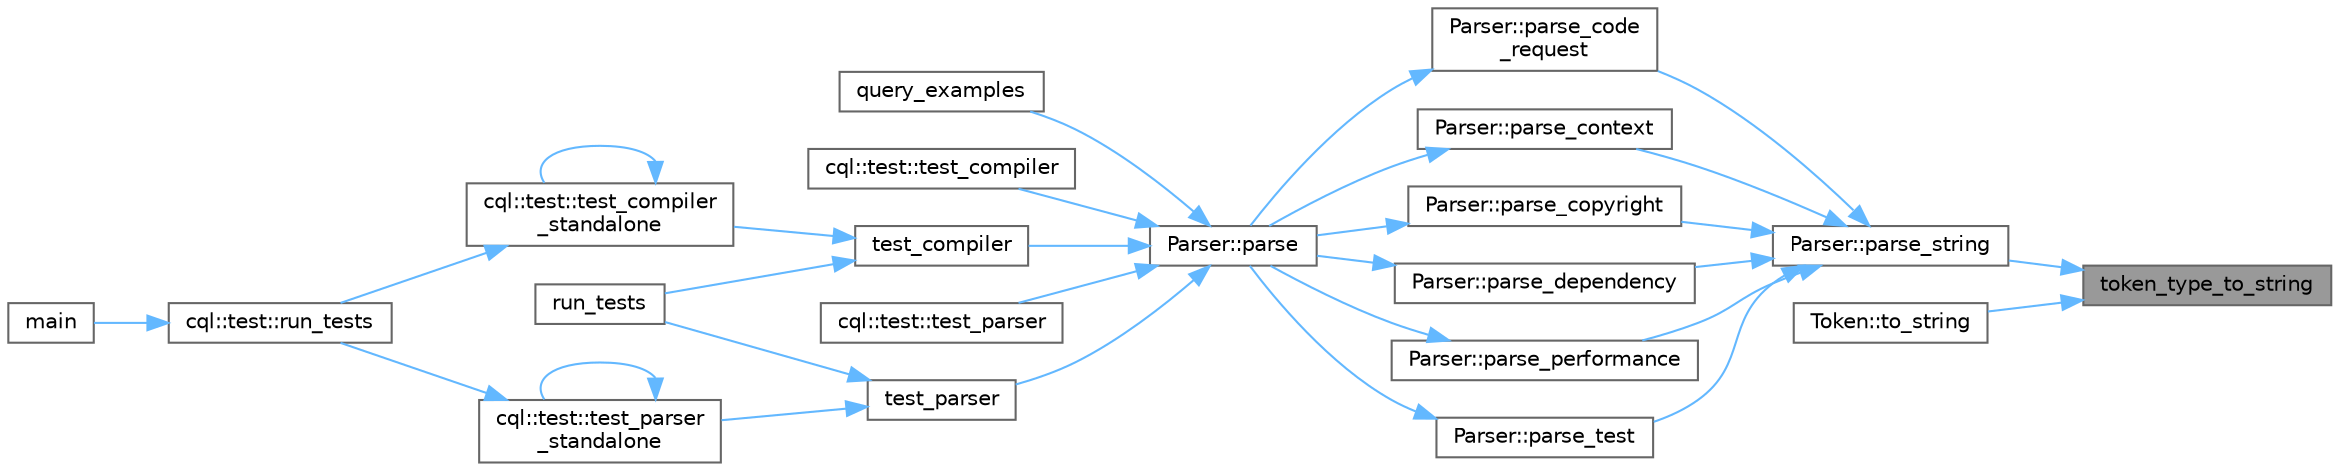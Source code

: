 digraph "token_type_to_string"
{
 // INTERACTIVE_SVG=YES
 // LATEX_PDF_SIZE
  bgcolor="transparent";
  edge [fontname=Helvetica,fontsize=10,labelfontname=Helvetica,labelfontsize=10];
  node [fontname=Helvetica,fontsize=10,shape=box,height=0.2,width=0.4];
  rankdir="RL";
  Node1 [id="Node000001",label="token_type_to_string",height=0.2,width=0.4,color="gray40", fillcolor="grey60", style="filled", fontcolor="black",tooltip=" "];
  Node1 -> Node2 [id="edge1_Node000001_Node000002",dir="back",color="steelblue1",style="solid",tooltip=" "];
  Node2 [id="Node000002",label="Parser::parse_string",height=0.2,width=0.4,color="grey40", fillcolor="white", style="filled",URL="$class_parser.html#ae94806d020b21a05fef2bfbfa538ec93",tooltip=" "];
  Node2 -> Node3 [id="edge2_Node000002_Node000003",dir="back",color="steelblue1",style="solid",tooltip=" "];
  Node3 [id="Node000003",label="Parser::parse_code\l_request",height=0.2,width=0.4,color="grey40", fillcolor="white", style="filled",URL="$class_parser.html#a5c664ca81f7065fc0a8eb9763da29bb8",tooltip=" "];
  Node3 -> Node4 [id="edge3_Node000003_Node000004",dir="back",color="steelblue1",style="solid",tooltip=" "];
  Node4 [id="Node000004",label="Parser::parse",height=0.2,width=0.4,color="grey40", fillcolor="white", style="filled",URL="$class_parser.html#a5bb9e2439834d492b5bf186fec35ff3e",tooltip=" "];
  Node4 -> Node5 [id="edge4_Node000004_Node000005",dir="back",color="steelblue1",style="solid",tooltip=" "];
  Node5 [id="Node000005",label="query_examples",height=0.2,width=0.4,color="grey40", fillcolor="white", style="filled",URL="$cql_8cpp.html#a76c12f19448c21d99886334cb1acb804",tooltip=" "];
  Node4 -> Node6 [id="edge5_Node000004_Node000006",dir="back",color="steelblue1",style="solid",tooltip=" "];
  Node6 [id="Node000006",label="cql::test::test_compiler",height=0.2,width=0.4,color="grey40", fillcolor="white", style="filled",URL="$namespacecql_1_1test.html#a347c7281a123f8c239dace61de0db77a",tooltip=" "];
  Node4 -> Node7 [id="edge6_Node000004_Node000007",dir="back",color="steelblue1",style="solid",tooltip=" "];
  Node7 [id="Node000007",label="test_compiler",height=0.2,width=0.4,color="grey40", fillcolor="white", style="filled",URL="$cql_8cpp.html#a4156c4e4f50367154ea9cd96577efe13",tooltip=" "];
  Node7 -> Node8 [id="edge7_Node000007_Node000008",dir="back",color="steelblue1",style="solid",tooltip=" "];
  Node8 [id="Node000008",label="run_tests",height=0.2,width=0.4,color="grey40", fillcolor="white", style="filled",URL="$cql_8cpp.html#ac3ef4e4ac9b8681e56bf390cb4c152cd",tooltip=" "];
  Node7 -> Node9 [id="edge8_Node000007_Node000009",dir="back",color="steelblue1",style="solid",tooltip=" "];
  Node9 [id="Node000009",label="cql::test::test_compiler\l_standalone",height=0.2,width=0.4,color="grey40", fillcolor="white", style="filled",URL="$namespacecql_1_1test.html#ad872f4be99d69d5bee302087794169df",tooltip=" "];
  Node9 -> Node10 [id="edge9_Node000009_Node000010",dir="back",color="steelblue1",style="solid",tooltip=" "];
  Node10 [id="Node000010",label="cql::test::run_tests",height=0.2,width=0.4,color="grey40", fillcolor="white", style="filled",URL="$namespacecql_1_1test.html#aa958e0607e86209f122a520e85367cc2",tooltip=" "];
  Node10 -> Node11 [id="edge10_Node000010_Node000011",dir="back",color="steelblue1",style="solid",tooltip=" "];
  Node11 [id="Node000011",label="main",height=0.2,width=0.4,color="grey40", fillcolor="white", style="filled",URL="$main_8cpp.html#a0ddf1224851353fc92bfbff6f499fa97",tooltip=" "];
  Node9 -> Node9 [id="edge11_Node000009_Node000009",dir="back",color="steelblue1",style="solid",tooltip=" "];
  Node4 -> Node12 [id="edge12_Node000004_Node000012",dir="back",color="steelblue1",style="solid",tooltip=" "];
  Node12 [id="Node000012",label="cql::test::test_parser",height=0.2,width=0.4,color="grey40", fillcolor="white", style="filled",URL="$namespacecql_1_1test.html#a07596bc080cac6dd6217f2280ef4294d",tooltip=" "];
  Node4 -> Node13 [id="edge13_Node000004_Node000013",dir="back",color="steelblue1",style="solid",tooltip=" "];
  Node13 [id="Node000013",label="test_parser",height=0.2,width=0.4,color="grey40", fillcolor="white", style="filled",URL="$cql_8cpp.html#aac57b95bbc750834707c2d670a5c8186",tooltip=" "];
  Node13 -> Node8 [id="edge14_Node000013_Node000008",dir="back",color="steelblue1",style="solid",tooltip=" "];
  Node13 -> Node14 [id="edge15_Node000013_Node000014",dir="back",color="steelblue1",style="solid",tooltip=" "];
  Node14 [id="Node000014",label="cql::test::test_parser\l_standalone",height=0.2,width=0.4,color="grey40", fillcolor="white", style="filled",URL="$namespacecql_1_1test.html#ac6dd3239ba7c925051cd06d5097f943a",tooltip=" "];
  Node14 -> Node10 [id="edge16_Node000014_Node000010",dir="back",color="steelblue1",style="solid",tooltip=" "];
  Node14 -> Node14 [id="edge17_Node000014_Node000014",dir="back",color="steelblue1",style="solid",tooltip=" "];
  Node2 -> Node15 [id="edge18_Node000002_Node000015",dir="back",color="steelblue1",style="solid",tooltip=" "];
  Node15 [id="Node000015",label="Parser::parse_context",height=0.2,width=0.4,color="grey40", fillcolor="white", style="filled",URL="$class_parser.html#ad9bf18edcaded14fa81e8b510a1d18a0",tooltip=" "];
  Node15 -> Node4 [id="edge19_Node000015_Node000004",dir="back",color="steelblue1",style="solid",tooltip=" "];
  Node2 -> Node16 [id="edge20_Node000002_Node000016",dir="back",color="steelblue1",style="solid",tooltip=" "];
  Node16 [id="Node000016",label="Parser::parse_copyright",height=0.2,width=0.4,color="grey40", fillcolor="white", style="filled",URL="$class_parser.html#a54d829f3e12cd2252095aec80168308a",tooltip=" "];
  Node16 -> Node4 [id="edge21_Node000016_Node000004",dir="back",color="steelblue1",style="solid",tooltip=" "];
  Node2 -> Node17 [id="edge22_Node000002_Node000017",dir="back",color="steelblue1",style="solid",tooltip=" "];
  Node17 [id="Node000017",label="Parser::parse_dependency",height=0.2,width=0.4,color="grey40", fillcolor="white", style="filled",URL="$class_parser.html#af2772a020de828eadc2b366c9e14f93c",tooltip=" "];
  Node17 -> Node4 [id="edge23_Node000017_Node000004",dir="back",color="steelblue1",style="solid",tooltip=" "];
  Node2 -> Node18 [id="edge24_Node000002_Node000018",dir="back",color="steelblue1",style="solid",tooltip=" "];
  Node18 [id="Node000018",label="Parser::parse_performance",height=0.2,width=0.4,color="grey40", fillcolor="white", style="filled",URL="$class_parser.html#a5ef46cced24a5b30aa81e6155f74ed1e",tooltip=" "];
  Node18 -> Node4 [id="edge25_Node000018_Node000004",dir="back",color="steelblue1",style="solid",tooltip=" "];
  Node2 -> Node19 [id="edge26_Node000002_Node000019",dir="back",color="steelblue1",style="solid",tooltip=" "];
  Node19 [id="Node000019",label="Parser::parse_test",height=0.2,width=0.4,color="grey40", fillcolor="white", style="filled",URL="$class_parser.html#a2438151ab55251ef4ec963b1c12ecf8f",tooltip=" "];
  Node19 -> Node4 [id="edge27_Node000019_Node000004",dir="back",color="steelblue1",style="solid",tooltip=" "];
  Node1 -> Node20 [id="edge28_Node000001_Node000020",dir="back",color="steelblue1",style="solid",tooltip=" "];
  Node20 [id="Node000020",label="Token::to_string",height=0.2,width=0.4,color="grey40", fillcolor="white", style="filled",URL="$struct_token.html#a602aa1415de3415044205333495e72f5",tooltip=" "];
}
